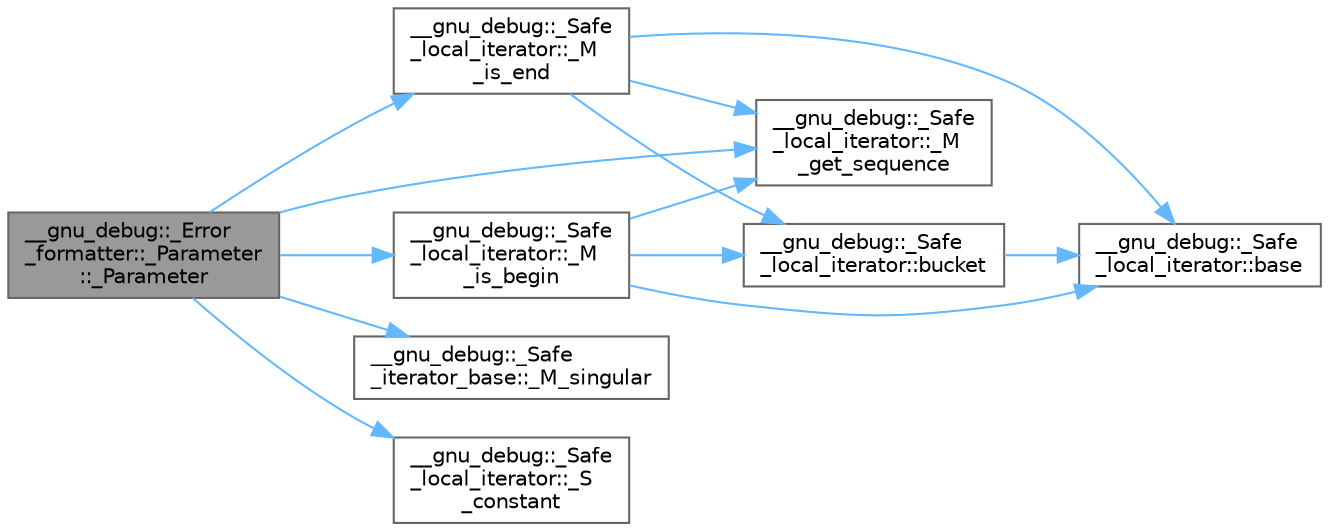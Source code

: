 digraph "__gnu_debug::_Error_formatter::_Parameter::_Parameter"
{
 // LATEX_PDF_SIZE
  bgcolor="transparent";
  edge [fontname=Helvetica,fontsize=10,labelfontname=Helvetica,labelfontsize=10];
  node [fontname=Helvetica,fontsize=10,shape=box,height=0.2,width=0.4];
  rankdir="LR";
  Node1 [id="Node000001",label="__gnu_debug::_Error\l_formatter::_Parameter\l::_Parameter",height=0.2,width=0.4,color="gray40", fillcolor="grey60", style="filled", fontcolor="black",tooltip=" "];
  Node1 -> Node2 [id="edge25_Node000001_Node000002",color="steelblue1",style="solid",tooltip=" "];
  Node2 [id="Node000002",label="__gnu_debug::_Safe\l_local_iterator::_M\l_get_sequence",height=0.2,width=0.4,color="grey40", fillcolor="white", style="filled",URL="$class____gnu__debug_1_1___safe__local__iterator.html#ab50969fa0dcf622a1dd07ee969bbeb67",tooltip=" "];
  Node1 -> Node3 [id="edge26_Node000001_Node000003",color="steelblue1",style="solid",tooltip=" "];
  Node3 [id="Node000003",label="__gnu_debug::_Safe\l_local_iterator::_M\l_is_begin",height=0.2,width=0.4,color="grey40", fillcolor="white", style="filled",URL="$class____gnu__debug_1_1___safe__local__iterator.html#aec66d198e8316a67bd61262fb635d63a",tooltip="Is this iterator equal to the sequence's begin(bucket) iterator?"];
  Node3 -> Node2 [id="edge27_Node000003_Node000002",color="steelblue1",style="solid",tooltip=" "];
  Node3 -> Node4 [id="edge28_Node000003_Node000004",color="steelblue1",style="solid",tooltip=" "];
  Node4 [id="Node000004",label="__gnu_debug::_Safe\l_local_iterator::base",height=0.2,width=0.4,color="grey40", fillcolor="white", style="filled",URL="$class____gnu__debug_1_1___safe__local__iterator.html#aab499f4662f2037b50801691a38a3850",tooltip="Return the underlying iterator."];
  Node3 -> Node5 [id="edge29_Node000003_Node000005",color="steelblue1",style="solid",tooltip=" "];
  Node5 [id="Node000005",label="__gnu_debug::_Safe\l_local_iterator::bucket",height=0.2,width=0.4,color="grey40", fillcolor="white", style="filled",URL="$class____gnu__debug_1_1___safe__local__iterator.html#a15955b785b5ba3c61918a1c549fda0d2",tooltip="Return the bucket."];
  Node5 -> Node4 [id="edge30_Node000005_Node000004",color="steelblue1",style="solid",tooltip=" "];
  Node1 -> Node6 [id="edge31_Node000001_Node000006",color="steelblue1",style="solid",tooltip=" "];
  Node6 [id="Node000006",label="__gnu_debug::_Safe\l_local_iterator::_M\l_is_end",height=0.2,width=0.4,color="grey40", fillcolor="white", style="filled",URL="$class____gnu__debug_1_1___safe__local__iterator.html#a10fc12a7ddc4e7d5a554ad0194b0cd90",tooltip="Is this iterator equal to the sequence's end(bucket) iterator?"];
  Node6 -> Node2 [id="edge32_Node000006_Node000002",color="steelblue1",style="solid",tooltip=" "];
  Node6 -> Node4 [id="edge33_Node000006_Node000004",color="steelblue1",style="solid",tooltip=" "];
  Node6 -> Node5 [id="edge34_Node000006_Node000005",color="steelblue1",style="solid",tooltip=" "];
  Node1 -> Node7 [id="edge35_Node000001_Node000007",color="steelblue1",style="solid",tooltip=" "];
  Node7 [id="Node000007",label="__gnu_debug::_Safe\l_iterator_base::_M_singular",height=0.2,width=0.4,color="grey40", fillcolor="white", style="filled",URL="$class____gnu__debug_1_1___safe__iterator__base.html#aefb17f520b7e88212cf86e552d440858",tooltip=" "];
  Node1 -> Node8 [id="edge36_Node000001_Node000008",color="steelblue1",style="solid",tooltip=" "];
  Node8 [id="Node000008",label="__gnu_debug::_Safe\l_local_iterator::_S\l_constant",height=0.2,width=0.4,color="grey40", fillcolor="white", style="filled",URL="$class____gnu__debug_1_1___safe__local__iterator.html#a65378aa3baca9f98cbc4bf7e0049a8c8",tooltip="Determine if this is a constant iterator."];
}
